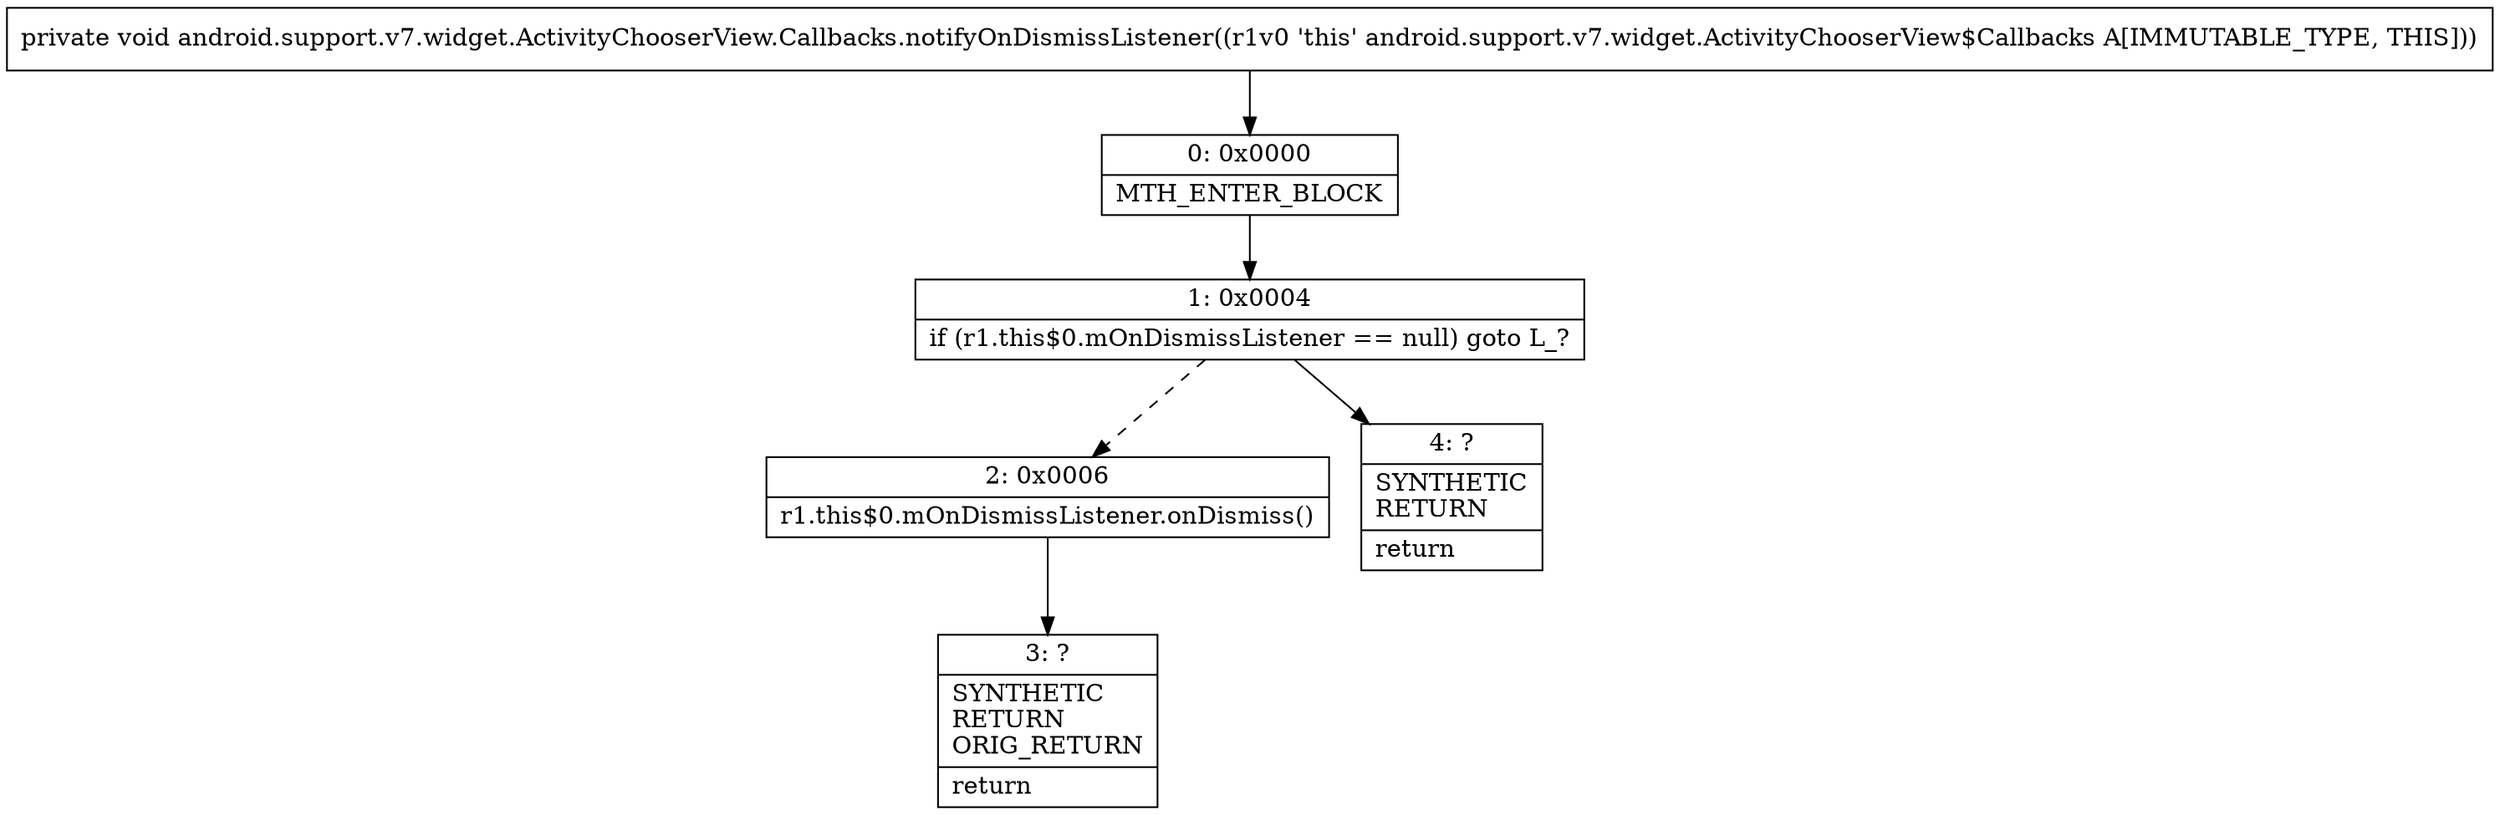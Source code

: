 digraph "CFG forandroid.support.v7.widget.ActivityChooserView.Callbacks.notifyOnDismissListener()V" {
Node_0 [shape=record,label="{0\:\ 0x0000|MTH_ENTER_BLOCK\l}"];
Node_1 [shape=record,label="{1\:\ 0x0004|if (r1.this$0.mOnDismissListener == null) goto L_?\l}"];
Node_2 [shape=record,label="{2\:\ 0x0006|r1.this$0.mOnDismissListener.onDismiss()\l}"];
Node_3 [shape=record,label="{3\:\ ?|SYNTHETIC\lRETURN\lORIG_RETURN\l|return\l}"];
Node_4 [shape=record,label="{4\:\ ?|SYNTHETIC\lRETURN\l|return\l}"];
MethodNode[shape=record,label="{private void android.support.v7.widget.ActivityChooserView.Callbacks.notifyOnDismissListener((r1v0 'this' android.support.v7.widget.ActivityChooserView$Callbacks A[IMMUTABLE_TYPE, THIS])) }"];
MethodNode -> Node_0;
Node_0 -> Node_1;
Node_1 -> Node_2[style=dashed];
Node_1 -> Node_4;
Node_2 -> Node_3;
}

